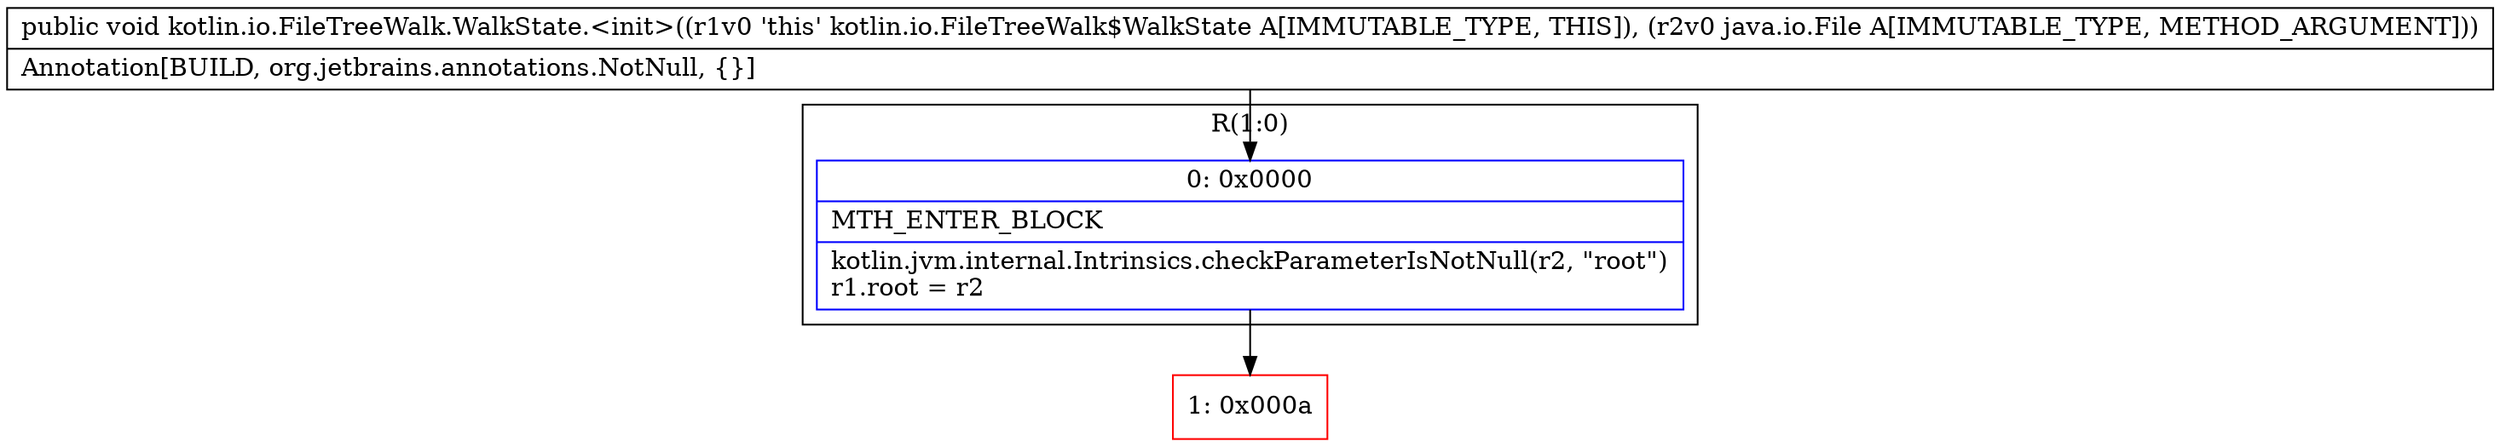 digraph "CFG forkotlin.io.FileTreeWalk.WalkState.\<init\>(Ljava\/io\/File;)V" {
subgraph cluster_Region_1813852 {
label = "R(1:0)";
node [shape=record,color=blue];
Node_0 [shape=record,label="{0\:\ 0x0000|MTH_ENTER_BLOCK\l|kotlin.jvm.internal.Intrinsics.checkParameterIsNotNull(r2, \"root\")\lr1.root = r2\l}"];
}
Node_1 [shape=record,color=red,label="{1\:\ 0x000a}"];
MethodNode[shape=record,label="{public void kotlin.io.FileTreeWalk.WalkState.\<init\>((r1v0 'this' kotlin.io.FileTreeWalk$WalkState A[IMMUTABLE_TYPE, THIS]), (r2v0 java.io.File A[IMMUTABLE_TYPE, METHOD_ARGUMENT]))  | Annotation[BUILD, org.jetbrains.annotations.NotNull, \{\}]\l}"];
MethodNode -> Node_0;
Node_0 -> Node_1;
}

